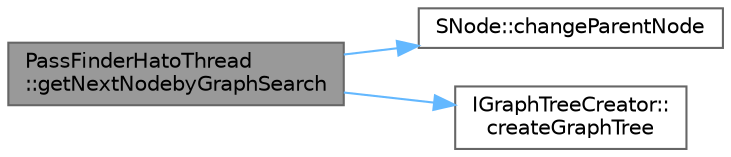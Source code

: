 digraph "PassFinderHatoThread::getNextNodebyGraphSearch"
{
 // LATEX_PDF_SIZE
  bgcolor="transparent";
  edge [fontname=Helvetica,fontsize=10,labelfontname=Helvetica,labelfontsize=10];
  node [fontname=Helvetica,fontsize=10,shape=box,height=0.2,width=0.4];
  rankdir="LR";
  Node1 [id="Node000001",label="PassFinderHatoThread\l::getNextNodebyGraphSearch",height=0.2,width=0.4,color="gray40", fillcolor="grey60", style="filled", fontcolor="black",tooltip="グラフ探索を行い，次の動作として最適なノードを返す．"];
  Node1 -> Node2 [id="edge1_Node000001_Node000002",color="steelblue1",style="solid",tooltip=" "];
  Node2 [id="Node000002",label="SNode::changeParentNode",height=0.2,width=0.4,color="grey40", fillcolor="white", style="filled",URL="$struct_s_node.html#a753735f1b4c1cfd5526f38cd426c7e73",tooltip="自身を親ノードに変更する関数．"];
  Node1 -> Node3 [id="edge2_Node000001_Node000003",color="steelblue1",style="solid",tooltip=" "];
  Node3 [id="Node000003",label="IGraphTreeCreator::\lcreateGraphTree",height=0.2,width=0.4,color="grey40", fillcolor="white", style="filled",URL="$class_i_graph_tree_creator.html#a4a1520ff9b607ba36524b5d33475f511",tooltip="木グラフを作成するクラス．完成したグラフは参照渡しする．"];
}
